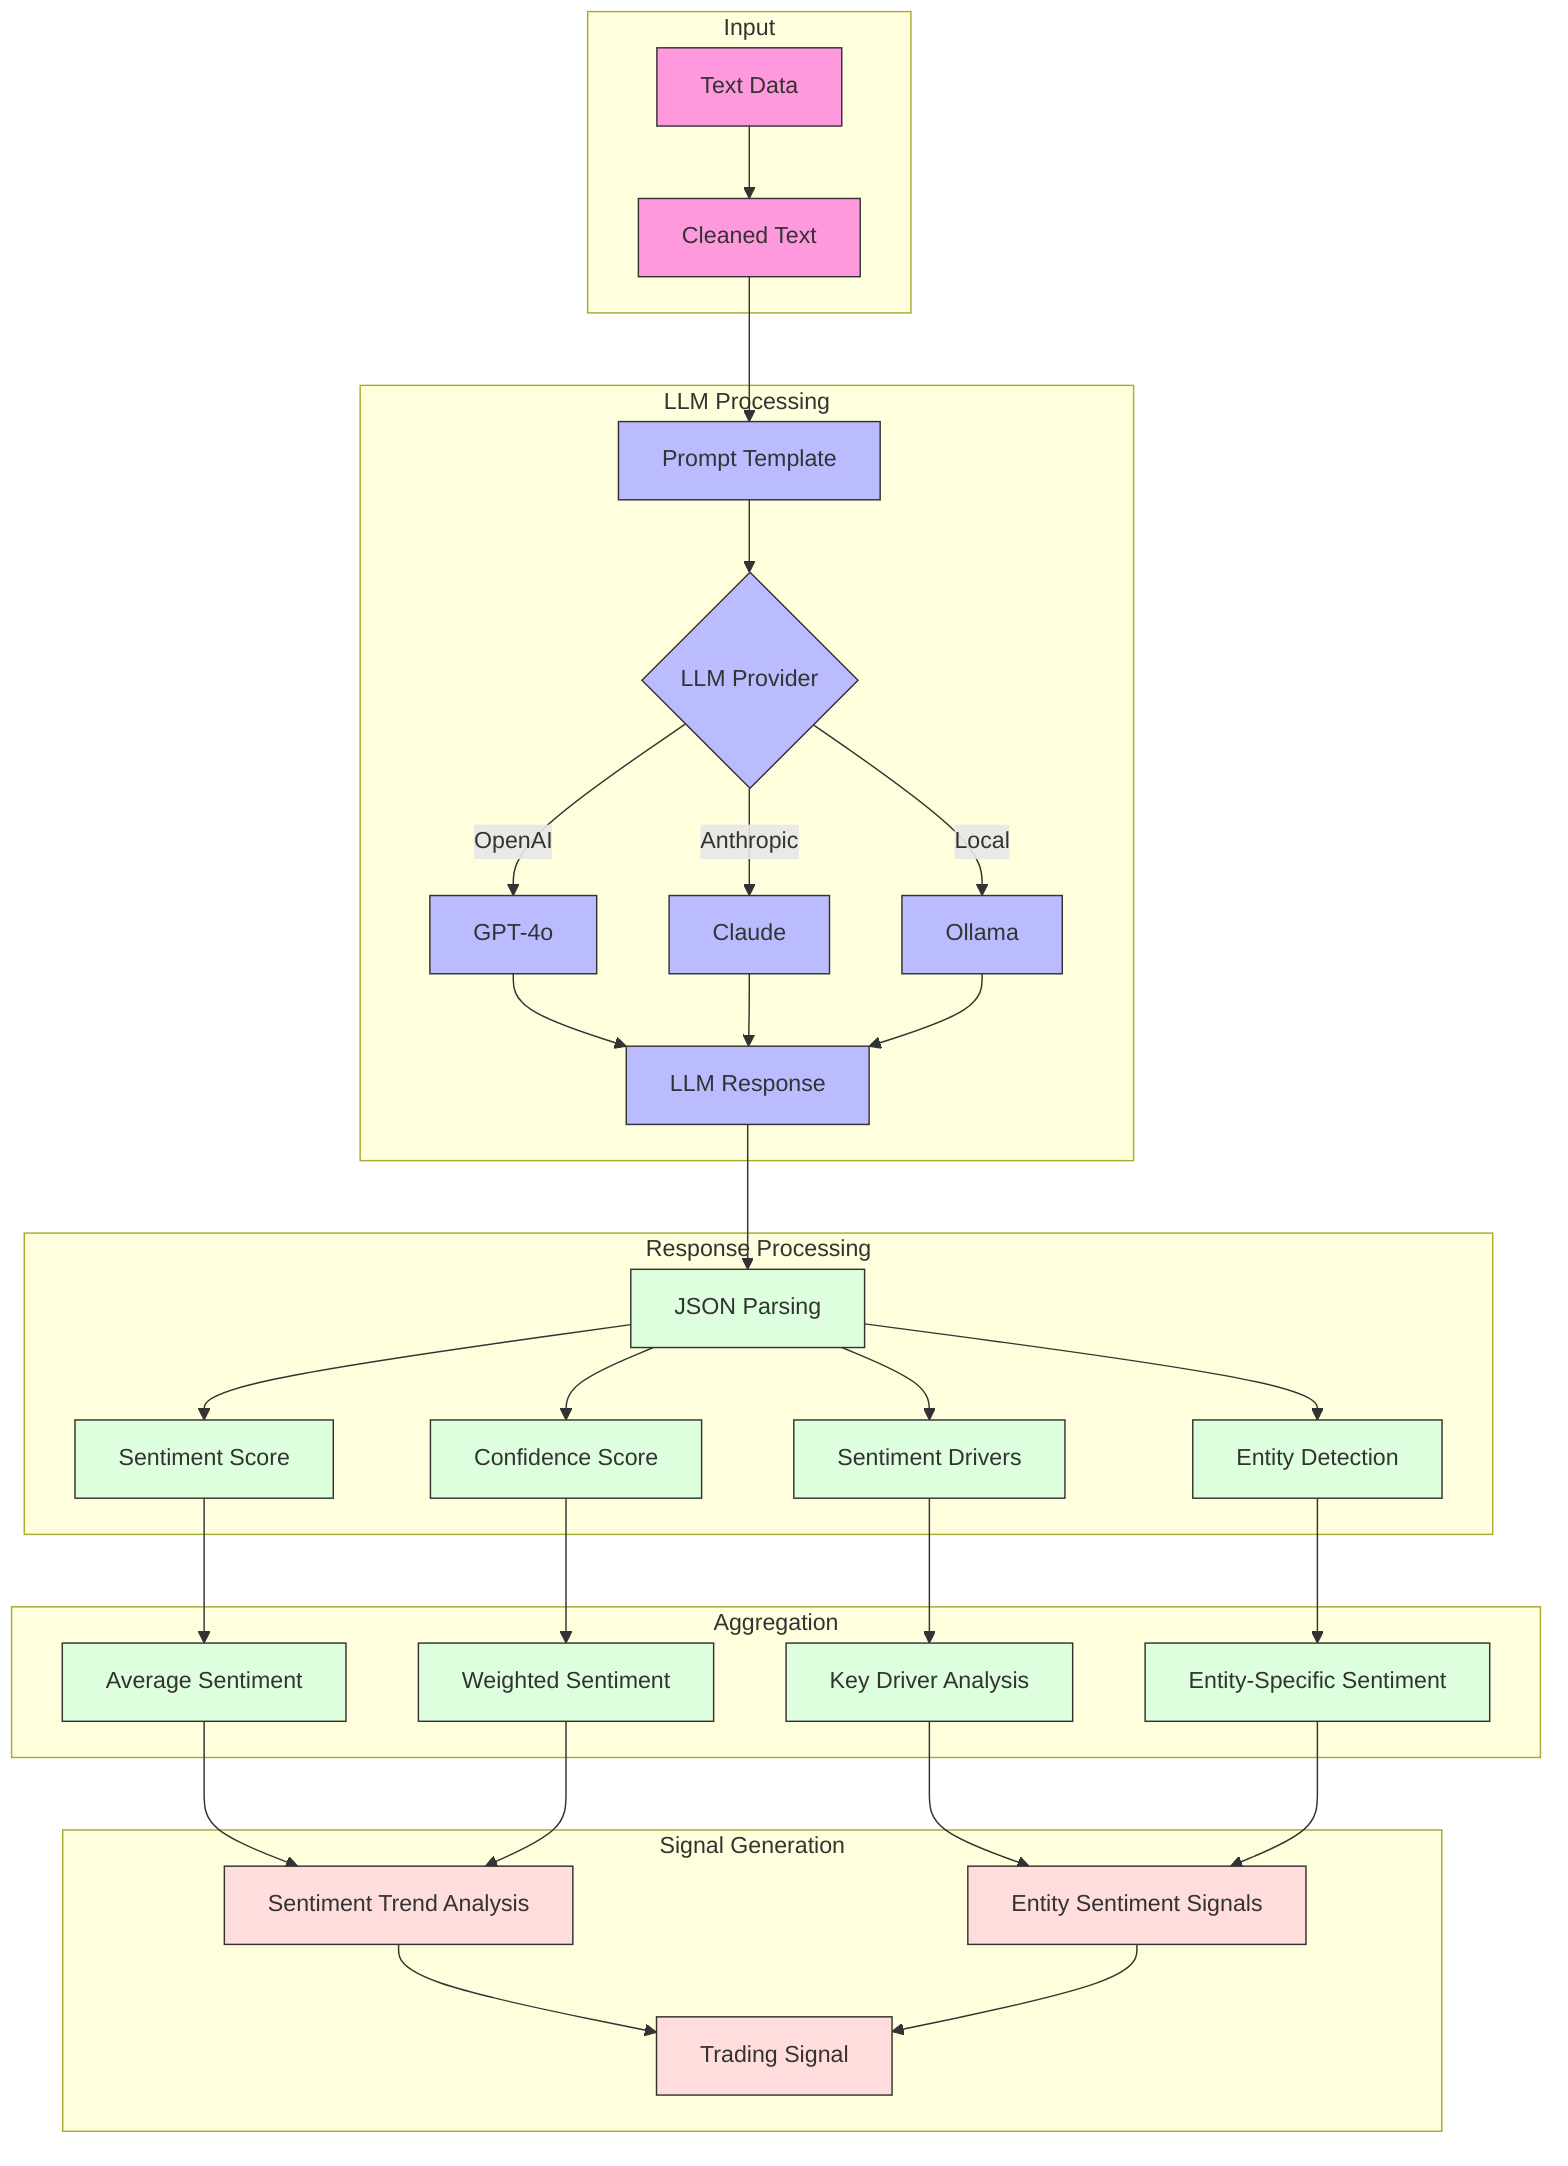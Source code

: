 graph TB
    subgraph Input
        A1[Text Data] --> A2[Cleaned Text]
    end
    
    subgraph LLM Processing
        A2 --> B1[Prompt Template]
        B1 --> B2{LLM Provider}
        B2 -->|OpenAI| C1[GPT-4o]
        B2 -->|Anthropic| C2[Claude]
        B2 -->|Local| C3[Ollama]
        C1 --> D[LLM Response]
        C2 --> D
        C3 --> D
    end
    
    subgraph Response Processing
        D --> E1[JSON Parsing]
        E1 --> E2[Sentiment Score]
        E1 --> E3[Confidence Score]
        E1 --> E4[Sentiment Drivers]
        E1 --> E5[Entity Detection]
    end
    
    subgraph Aggregation
        E2 --> F1[Average Sentiment]
        E3 --> F2[Weighted Sentiment]
        E4 --> F3[Key Driver Analysis]
        E5 --> F4[Entity-Specific Sentiment]
    end
    
    subgraph Signal Generation
        F1 --> G1[Sentiment Trend Analysis]
        F2 --> G1
        F3 --> G2[Entity Sentiment Signals]
        F4 --> G2
        G1 --> G3[Trading Signal]
        G2 --> G3
    end
    
    classDef input fill:#f9d,stroke:#333,stroke-width:1px
    classDef llm fill:#bbf,stroke:#333,stroke-width:1px
    classDef process fill:#dfd,stroke:#333,stroke-width:1px
    classDef output fill:#fdd,stroke:#333,stroke-width:1px
    
    class A1,A2 input
    class B1,B2,C1,C2,C3,D llm
    class E1,E2,E3,E4,E5,F1,F2,F3,F4 process
    class G1,G2,G3 output